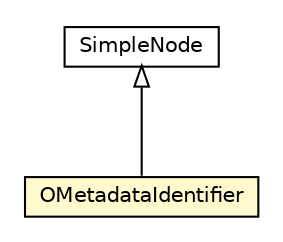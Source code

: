 #!/usr/local/bin/dot
#
# Class diagram 
# Generated by UMLGraph version R5_6-24-gf6e263 (http://www.umlgraph.org/)
#

digraph G {
	edge [fontname="Helvetica",fontsize=10,labelfontname="Helvetica",labelfontsize=10];
	node [fontname="Helvetica",fontsize=10,shape=plaintext];
	nodesep=0.25;
	ranksep=0.5;
	// com.orientechnologies.orient.core.sql.parser.OMetadataIdentifier
	c2492085 [label=<<table title="com.orientechnologies.orient.core.sql.parser.OMetadataIdentifier" border="0" cellborder="1" cellspacing="0" cellpadding="2" port="p" bgcolor="lemonChiffon" href="./OMetadataIdentifier.html">
		<tr><td><table border="0" cellspacing="0" cellpadding="1">
<tr><td align="center" balign="center"> OMetadataIdentifier </td></tr>
		</table></td></tr>
		</table>>, URL="./OMetadataIdentifier.html", fontname="Helvetica", fontcolor="black", fontsize=10.0];
	// com.orientechnologies.orient.core.sql.parser.SimpleNode
	c2492203 [label=<<table title="com.orientechnologies.orient.core.sql.parser.SimpleNode" border="0" cellborder="1" cellspacing="0" cellpadding="2" port="p" href="./SimpleNode.html">
		<tr><td><table border="0" cellspacing="0" cellpadding="1">
<tr><td align="center" balign="center"> SimpleNode </td></tr>
		</table></td></tr>
		</table>>, URL="./SimpleNode.html", fontname="Helvetica", fontcolor="black", fontsize=10.0];
	//com.orientechnologies.orient.core.sql.parser.OMetadataIdentifier extends com.orientechnologies.orient.core.sql.parser.SimpleNode
	c2492203:p -> c2492085:p [dir=back,arrowtail=empty];
}

